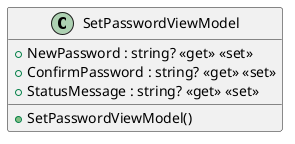 @startuml SetPasswordViewModel
class SetPasswordViewModel  {
    + NewPassword : string? <<get>> <<set>>
    + ConfirmPassword : string? <<get>> <<set>>
    + StatusMessage : string? <<get>> <<set>>
    + SetPasswordViewModel()
}
@enduml